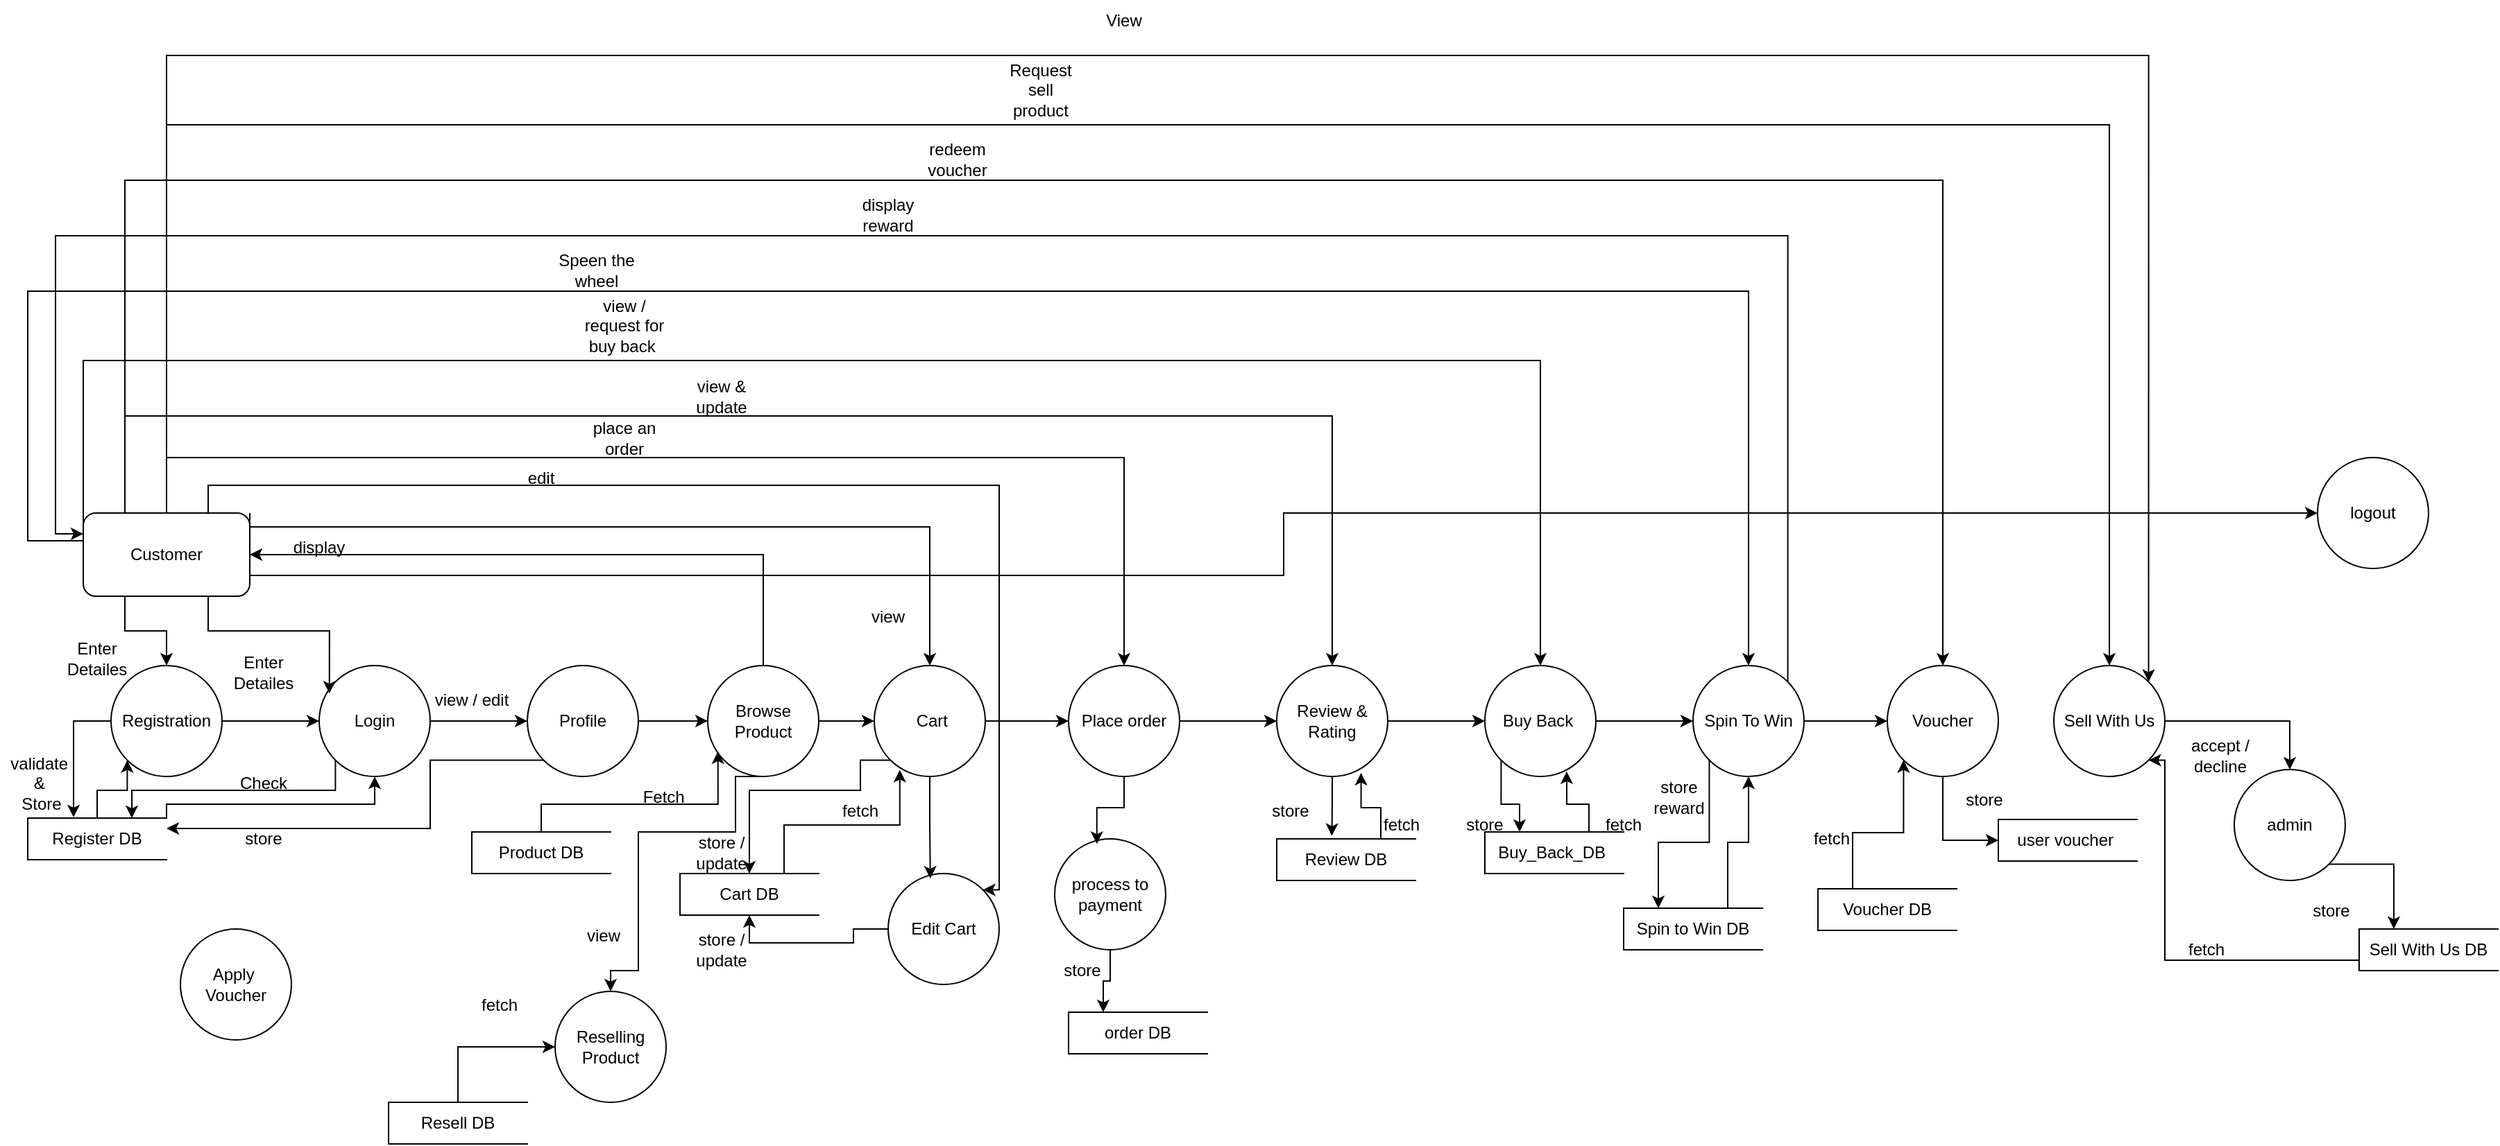 <mxfile version="24.7.8">
  <diagram name="Page-1" id="sAvg90Awm8W2W8Jru8NM">
    <mxGraphModel dx="2040" dy="2092" grid="1" gridSize="10" guides="1" tooltips="1" connect="1" arrows="1" fold="1" page="1" pageScale="1" pageWidth="850" pageHeight="1100" math="0" shadow="0">
      <root>
        <mxCell id="0" />
        <mxCell id="1" parent="0" />
        <mxCell id="3d_8dPGnt0ZdqVJJdb4z-16" style="edgeStyle=orthogonalEdgeStyle;rounded=0;orthogonalLoop=1;jettySize=auto;html=1;exitX=0.25;exitY=1;exitDx=0;exitDy=0;entryX=0.5;entryY=0;entryDx=0;entryDy=0;" edge="1" parent="1" source="3d_8dPGnt0ZdqVJJdb4z-1" target="3d_8dPGnt0ZdqVJJdb4z-2">
          <mxGeometry relative="1" as="geometry" />
        </mxCell>
        <mxCell id="3d_8dPGnt0ZdqVJJdb4z-65" style="edgeStyle=orthogonalEdgeStyle;rounded=0;orthogonalLoop=1;jettySize=auto;html=1;exitX=1;exitY=0;exitDx=0;exitDy=0;entryX=0.5;entryY=0;entryDx=0;entryDy=0;" edge="1" parent="1" source="3d_8dPGnt0ZdqVJJdb4z-1" target="3d_8dPGnt0ZdqVJJdb4z-7">
          <mxGeometry relative="1" as="geometry">
            <Array as="points">
              <mxPoint x="200" y="150" />
              <mxPoint x="690" y="150" />
            </Array>
          </mxGeometry>
        </mxCell>
        <mxCell id="3d_8dPGnt0ZdqVJJdb4z-67" style="edgeStyle=orthogonalEdgeStyle;rounded=0;orthogonalLoop=1;jettySize=auto;html=1;exitX=0.75;exitY=0;exitDx=0;exitDy=0;entryX=1;entryY=0;entryDx=0;entryDy=0;" edge="1" parent="1" source="3d_8dPGnt0ZdqVJJdb4z-1" target="3d_8dPGnt0ZdqVJJdb4z-12">
          <mxGeometry relative="1" as="geometry">
            <Array as="points">
              <mxPoint x="170" y="120" />
              <mxPoint x="740" y="120" />
              <mxPoint x="740" y="412" />
            </Array>
          </mxGeometry>
        </mxCell>
        <mxCell id="3d_8dPGnt0ZdqVJJdb4z-69" style="edgeStyle=orthogonalEdgeStyle;rounded=0;orthogonalLoop=1;jettySize=auto;html=1;exitX=0.5;exitY=0;exitDx=0;exitDy=0;entryX=0.5;entryY=0;entryDx=0;entryDy=0;" edge="1" parent="1" source="3d_8dPGnt0ZdqVJJdb4z-1" target="3d_8dPGnt0ZdqVJJdb4z-9">
          <mxGeometry relative="1" as="geometry">
            <Array as="points">
              <mxPoint x="140" y="100" />
              <mxPoint x="830" y="100" />
            </Array>
          </mxGeometry>
        </mxCell>
        <mxCell id="3d_8dPGnt0ZdqVJJdb4z-71" style="edgeStyle=orthogonalEdgeStyle;rounded=0;orthogonalLoop=1;jettySize=auto;html=1;exitX=0.25;exitY=0;exitDx=0;exitDy=0;entryX=0.5;entryY=0;entryDx=0;entryDy=0;" edge="1" parent="1" source="3d_8dPGnt0ZdqVJJdb4z-1" target="3d_8dPGnt0ZdqVJJdb4z-10">
          <mxGeometry relative="1" as="geometry">
            <Array as="points">
              <mxPoint x="110" y="70" />
              <mxPoint x="980" y="70" />
            </Array>
          </mxGeometry>
        </mxCell>
        <mxCell id="3d_8dPGnt0ZdqVJJdb4z-76" style="edgeStyle=orthogonalEdgeStyle;rounded=0;orthogonalLoop=1;jettySize=auto;html=1;exitX=0;exitY=0;exitDx=0;exitDy=0;entryX=0.5;entryY=0;entryDx=0;entryDy=0;" edge="1" parent="1" source="3d_8dPGnt0ZdqVJJdb4z-1" target="3d_8dPGnt0ZdqVJJdb4z-11">
          <mxGeometry relative="1" as="geometry">
            <Array as="points">
              <mxPoint x="80" y="30" />
              <mxPoint x="1130" y="30" />
            </Array>
          </mxGeometry>
        </mxCell>
        <mxCell id="3d_8dPGnt0ZdqVJJdb4z-80" style="edgeStyle=orthogonalEdgeStyle;rounded=0;orthogonalLoop=1;jettySize=auto;html=1;exitX=0;exitY=0.25;exitDx=0;exitDy=0;entryX=0.5;entryY=0;entryDx=0;entryDy=0;" edge="1" parent="1" target="3d_8dPGnt0ZdqVJJdb4z-15">
          <mxGeometry relative="1" as="geometry">
            <mxPoint x="80" y="130.06" as="sourcePoint" />
            <mxPoint x="1280" y="225.06" as="targetPoint" />
            <Array as="points">
              <mxPoint x="80" y="160" />
              <mxPoint x="40" y="160" />
              <mxPoint x="40" y="-20" />
              <mxPoint x="1280" y="-20" />
            </Array>
          </mxGeometry>
        </mxCell>
        <mxCell id="3d_8dPGnt0ZdqVJJdb4z-92" style="edgeStyle=orthogonalEdgeStyle;rounded=0;orthogonalLoop=1;jettySize=auto;html=1;exitX=0.25;exitY=0;exitDx=0;exitDy=0;entryX=0.5;entryY=0;entryDx=0;entryDy=0;" edge="1" parent="1" source="3d_8dPGnt0ZdqVJJdb4z-1" target="3d_8dPGnt0ZdqVJJdb4z-90">
          <mxGeometry relative="1" as="geometry">
            <Array as="points">
              <mxPoint x="110" y="-100" />
              <mxPoint x="1420" y="-100" />
            </Array>
          </mxGeometry>
        </mxCell>
        <mxCell id="3d_8dPGnt0ZdqVJJdb4z-107" style="edgeStyle=orthogonalEdgeStyle;rounded=0;orthogonalLoop=1;jettySize=auto;html=1;exitX=0.5;exitY=0;exitDx=0;exitDy=0;entryX=0.5;entryY=0;entryDx=0;entryDy=0;" edge="1" parent="1" source="3d_8dPGnt0ZdqVJJdb4z-1" target="3d_8dPGnt0ZdqVJJdb4z-106">
          <mxGeometry relative="1" as="geometry">
            <Array as="points">
              <mxPoint x="140" y="-140" />
              <mxPoint x="1540" y="-140" />
            </Array>
          </mxGeometry>
        </mxCell>
        <mxCell id="3d_8dPGnt0ZdqVJJdb4z-116" style="edgeStyle=orthogonalEdgeStyle;rounded=0;orthogonalLoop=1;jettySize=auto;html=1;exitX=0.5;exitY=0;exitDx=0;exitDy=0;entryX=1;entryY=0;entryDx=0;entryDy=0;" edge="1" parent="1" source="3d_8dPGnt0ZdqVJJdb4z-1" target="3d_8dPGnt0ZdqVJJdb4z-106">
          <mxGeometry relative="1" as="geometry">
            <Array as="points">
              <mxPoint x="140" y="-190" />
              <mxPoint x="1568" y="-190" />
            </Array>
          </mxGeometry>
        </mxCell>
        <mxCell id="3d_8dPGnt0ZdqVJJdb4z-120" style="edgeStyle=orthogonalEdgeStyle;rounded=0;orthogonalLoop=1;jettySize=auto;html=1;exitX=1;exitY=0.75;exitDx=0;exitDy=0;entryX=0;entryY=0.5;entryDx=0;entryDy=0;" edge="1" parent="1" source="3d_8dPGnt0ZdqVJJdb4z-1" target="3d_8dPGnt0ZdqVJJdb4z-4">
          <mxGeometry relative="1" as="geometry" />
        </mxCell>
        <mxCell id="3d_8dPGnt0ZdqVJJdb4z-1" value="Customer" style="rounded=1;whiteSpace=wrap;html=1;" vertex="1" parent="1">
          <mxGeometry x="80" y="140" width="120" height="60" as="geometry" />
        </mxCell>
        <mxCell id="3d_8dPGnt0ZdqVJJdb4z-23" style="edgeStyle=orthogonalEdgeStyle;rounded=0;orthogonalLoop=1;jettySize=auto;html=1;exitX=1;exitY=0.5;exitDx=0;exitDy=0;entryX=0;entryY=0.5;entryDx=0;entryDy=0;" edge="1" parent="1" source="3d_8dPGnt0ZdqVJJdb4z-2" target="3d_8dPGnt0ZdqVJJdb4z-22">
          <mxGeometry relative="1" as="geometry" />
        </mxCell>
        <mxCell id="3d_8dPGnt0ZdqVJJdb4z-2" value="Registration" style="ellipse;whiteSpace=wrap;html=1;aspect=fixed;" vertex="1" parent="1">
          <mxGeometry x="100" y="250" width="80" height="80" as="geometry" />
        </mxCell>
        <mxCell id="3d_8dPGnt0ZdqVJJdb4z-4" value="logout" style="ellipse;whiteSpace=wrap;html=1;aspect=fixed;" vertex="1" parent="1">
          <mxGeometry x="1690" y="100" width="80" height="80" as="geometry" />
        </mxCell>
        <mxCell id="3d_8dPGnt0ZdqVJJdb4z-32" style="edgeStyle=orthogonalEdgeStyle;rounded=0;orthogonalLoop=1;jettySize=auto;html=1;exitX=0;exitY=1;exitDx=0;exitDy=0;entryX=1;entryY=0.25;entryDx=0;entryDy=0;" edge="1" parent="1" source="3d_8dPGnt0ZdqVJJdb4z-5" target="3d_8dPGnt0ZdqVJJdb4z-18">
          <mxGeometry relative="1" as="geometry">
            <Array as="points">
              <mxPoint x="330" y="318" />
              <mxPoint x="330" y="368" />
            </Array>
          </mxGeometry>
        </mxCell>
        <mxCell id="3d_8dPGnt0ZdqVJJdb4z-34" style="edgeStyle=orthogonalEdgeStyle;rounded=0;orthogonalLoop=1;jettySize=auto;html=1;exitX=1;exitY=0.5;exitDx=0;exitDy=0;entryX=0;entryY=0.5;entryDx=0;entryDy=0;" edge="1" parent="1" source="3d_8dPGnt0ZdqVJJdb4z-5" target="3d_8dPGnt0ZdqVJJdb4z-6">
          <mxGeometry relative="1" as="geometry" />
        </mxCell>
        <mxCell id="3d_8dPGnt0ZdqVJJdb4z-5" value="Profile" style="ellipse;whiteSpace=wrap;html=1;aspect=fixed;" vertex="1" parent="1">
          <mxGeometry x="400" y="250" width="80" height="80" as="geometry" />
        </mxCell>
        <mxCell id="3d_8dPGnt0ZdqVJJdb4z-38" style="edgeStyle=orthogonalEdgeStyle;rounded=0;orthogonalLoop=1;jettySize=auto;html=1;exitX=1;exitY=0.5;exitDx=0;exitDy=0;entryX=0;entryY=0.5;entryDx=0;entryDy=0;" edge="1" parent="1" source="3d_8dPGnt0ZdqVJJdb4z-6" target="3d_8dPGnt0ZdqVJJdb4z-7">
          <mxGeometry relative="1" as="geometry" />
        </mxCell>
        <mxCell id="3d_8dPGnt0ZdqVJJdb4z-63" style="edgeStyle=orthogonalEdgeStyle;rounded=0;orthogonalLoop=1;jettySize=auto;html=1;exitX=0.5;exitY=0;exitDx=0;exitDy=0;entryX=1;entryY=0.5;entryDx=0;entryDy=0;" edge="1" parent="1" source="3d_8dPGnt0ZdqVJJdb4z-6" target="3d_8dPGnt0ZdqVJJdb4z-1">
          <mxGeometry relative="1" as="geometry" />
        </mxCell>
        <mxCell id="3d_8dPGnt0ZdqVJJdb4z-101" style="edgeStyle=orthogonalEdgeStyle;rounded=0;orthogonalLoop=1;jettySize=auto;html=1;exitX=0.5;exitY=1;exitDx=0;exitDy=0;entryX=0.5;entryY=0;entryDx=0;entryDy=0;" edge="1" parent="1" source="3d_8dPGnt0ZdqVJJdb4z-6" target="3d_8dPGnt0ZdqVJJdb4z-8">
          <mxGeometry relative="1" as="geometry">
            <Array as="points">
              <mxPoint x="550" y="330" />
              <mxPoint x="550" y="370" />
              <mxPoint x="480" y="370" />
              <mxPoint x="480" y="470" />
              <mxPoint x="460" y="470" />
            </Array>
          </mxGeometry>
        </mxCell>
        <mxCell id="3d_8dPGnt0ZdqVJJdb4z-6" value="Browse&lt;div&gt;Product&lt;/div&gt;" style="ellipse;whiteSpace=wrap;html=1;aspect=fixed;" vertex="1" parent="1">
          <mxGeometry x="530" y="250" width="80" height="80" as="geometry" />
        </mxCell>
        <mxCell id="3d_8dPGnt0ZdqVJJdb4z-43" style="edgeStyle=orthogonalEdgeStyle;rounded=0;orthogonalLoop=1;jettySize=auto;html=1;exitX=0;exitY=1;exitDx=0;exitDy=0;entryX=0.5;entryY=0;entryDx=0;entryDy=0;" edge="1" parent="1" source="3d_8dPGnt0ZdqVJJdb4z-7" target="3d_8dPGnt0ZdqVJJdb4z-39">
          <mxGeometry relative="1" as="geometry">
            <Array as="points">
              <mxPoint x="640" y="318" />
              <mxPoint x="640" y="340" />
              <mxPoint x="560" y="340" />
            </Array>
          </mxGeometry>
        </mxCell>
        <mxCell id="3d_8dPGnt0ZdqVJJdb4z-48" style="edgeStyle=orthogonalEdgeStyle;rounded=0;orthogonalLoop=1;jettySize=auto;html=1;exitX=1;exitY=0.5;exitDx=0;exitDy=0;entryX=0;entryY=0.5;entryDx=0;entryDy=0;" edge="1" parent="1" source="3d_8dPGnt0ZdqVJJdb4z-7" target="3d_8dPGnt0ZdqVJJdb4z-9">
          <mxGeometry relative="1" as="geometry" />
        </mxCell>
        <mxCell id="3d_8dPGnt0ZdqVJJdb4z-7" value="&amp;nbsp;Cart" style="ellipse;whiteSpace=wrap;html=1;aspect=fixed;" vertex="1" parent="1">
          <mxGeometry x="650" y="250" width="80" height="80" as="geometry" />
        </mxCell>
        <mxCell id="3d_8dPGnt0ZdqVJJdb4z-8" value="Reselling&lt;div&gt;Product&lt;/div&gt;" style="ellipse;whiteSpace=wrap;html=1;aspect=fixed;" vertex="1" parent="1">
          <mxGeometry x="420" y="485" width="80" height="80" as="geometry" />
        </mxCell>
        <mxCell id="3d_8dPGnt0ZdqVJJdb4z-55" style="edgeStyle=orthogonalEdgeStyle;rounded=0;orthogonalLoop=1;jettySize=auto;html=1;exitX=1;exitY=0.5;exitDx=0;exitDy=0;entryX=0;entryY=0.5;entryDx=0;entryDy=0;" edge="1" parent="1" source="3d_8dPGnt0ZdqVJJdb4z-9" target="3d_8dPGnt0ZdqVJJdb4z-10">
          <mxGeometry relative="1" as="geometry" />
        </mxCell>
        <mxCell id="3d_8dPGnt0ZdqVJJdb4z-9" value="Place order" style="ellipse;whiteSpace=wrap;html=1;aspect=fixed;" vertex="1" parent="1">
          <mxGeometry x="790" y="250" width="80" height="80" as="geometry" />
        </mxCell>
        <mxCell id="3d_8dPGnt0ZdqVJJdb4z-75" style="edgeStyle=orthogonalEdgeStyle;rounded=0;orthogonalLoop=1;jettySize=auto;html=1;exitX=1;exitY=0.5;exitDx=0;exitDy=0;entryX=0;entryY=0.5;entryDx=0;entryDy=0;" edge="1" parent="1" source="3d_8dPGnt0ZdqVJJdb4z-10" target="3d_8dPGnt0ZdqVJJdb4z-11">
          <mxGeometry relative="1" as="geometry" />
        </mxCell>
        <mxCell id="3d_8dPGnt0ZdqVJJdb4z-10" value="Review &amp;amp; Rating" style="ellipse;whiteSpace=wrap;html=1;aspect=fixed;" vertex="1" parent="1">
          <mxGeometry x="940" y="250" width="80" height="80" as="geometry" />
        </mxCell>
        <mxCell id="3d_8dPGnt0ZdqVJJdb4z-60" style="edgeStyle=orthogonalEdgeStyle;rounded=0;orthogonalLoop=1;jettySize=auto;html=1;exitX=0;exitY=1;exitDx=0;exitDy=0;entryX=0.25;entryY=0;entryDx=0;entryDy=0;" edge="1" parent="1" source="3d_8dPGnt0ZdqVJJdb4z-11" target="3d_8dPGnt0ZdqVJJdb4z-59">
          <mxGeometry relative="1" as="geometry" />
        </mxCell>
        <mxCell id="3d_8dPGnt0ZdqVJJdb4z-79" style="edgeStyle=orthogonalEdgeStyle;rounded=0;orthogonalLoop=1;jettySize=auto;html=1;exitX=1;exitY=0.5;exitDx=0;exitDy=0;entryX=0;entryY=0.5;entryDx=0;entryDy=0;" edge="1" parent="1" source="3d_8dPGnt0ZdqVJJdb4z-11" target="3d_8dPGnt0ZdqVJJdb4z-15">
          <mxGeometry relative="1" as="geometry" />
        </mxCell>
        <mxCell id="3d_8dPGnt0ZdqVJJdb4z-11" value="Buy Back&amp;nbsp;" style="ellipse;whiteSpace=wrap;html=1;aspect=fixed;" vertex="1" parent="1">
          <mxGeometry x="1090" y="250" width="80" height="80" as="geometry" />
        </mxCell>
        <mxCell id="3d_8dPGnt0ZdqVJJdb4z-46" style="edgeStyle=orthogonalEdgeStyle;rounded=0;orthogonalLoop=1;jettySize=auto;html=1;exitX=0;exitY=0.5;exitDx=0;exitDy=0;entryX=0.5;entryY=1;entryDx=0;entryDy=0;" edge="1" parent="1" source="3d_8dPGnt0ZdqVJJdb4z-12" target="3d_8dPGnt0ZdqVJJdb4z-39">
          <mxGeometry relative="1" as="geometry" />
        </mxCell>
        <mxCell id="3d_8dPGnt0ZdqVJJdb4z-12" value="Edit Cart" style="ellipse;whiteSpace=wrap;html=1;aspect=fixed;" vertex="1" parent="1">
          <mxGeometry x="660" y="400" width="80" height="80" as="geometry" />
        </mxCell>
        <mxCell id="3d_8dPGnt0ZdqVJJdb4z-14" value="Apply&amp;nbsp;&lt;div&gt;Voucher&lt;/div&gt;" style="ellipse;whiteSpace=wrap;html=1;aspect=fixed;" vertex="1" parent="1">
          <mxGeometry x="150" y="440" width="80" height="80" as="geometry" />
        </mxCell>
        <mxCell id="3d_8dPGnt0ZdqVJJdb4z-85" style="edgeStyle=orthogonalEdgeStyle;rounded=0;orthogonalLoop=1;jettySize=auto;html=1;exitX=0;exitY=1;exitDx=0;exitDy=0;entryX=0.25;entryY=0;entryDx=0;entryDy=0;" edge="1" parent="1" source="3d_8dPGnt0ZdqVJJdb4z-15" target="3d_8dPGnt0ZdqVJJdb4z-84">
          <mxGeometry relative="1" as="geometry" />
        </mxCell>
        <mxCell id="3d_8dPGnt0ZdqVJJdb4z-88" style="edgeStyle=orthogonalEdgeStyle;rounded=0;orthogonalLoop=1;jettySize=auto;html=1;exitX=1;exitY=0;exitDx=0;exitDy=0;entryX=0;entryY=0.25;entryDx=0;entryDy=0;" edge="1" parent="1" source="3d_8dPGnt0ZdqVJJdb4z-15" target="3d_8dPGnt0ZdqVJJdb4z-1">
          <mxGeometry relative="1" as="geometry">
            <Array as="points">
              <mxPoint x="1308" y="-60" />
              <mxPoint x="60" y="-60" />
              <mxPoint x="60" y="155" />
            </Array>
          </mxGeometry>
        </mxCell>
        <mxCell id="3d_8dPGnt0ZdqVJJdb4z-91" style="edgeStyle=orthogonalEdgeStyle;rounded=0;orthogonalLoop=1;jettySize=auto;html=1;exitX=1;exitY=0.5;exitDx=0;exitDy=0;entryX=0;entryY=0.5;entryDx=0;entryDy=0;" edge="1" parent="1" source="3d_8dPGnt0ZdqVJJdb4z-15" target="3d_8dPGnt0ZdqVJJdb4z-90">
          <mxGeometry relative="1" as="geometry" />
        </mxCell>
        <mxCell id="3d_8dPGnt0ZdqVJJdb4z-15" value="Spin To Win" style="ellipse;whiteSpace=wrap;html=1;aspect=fixed;" vertex="1" parent="1">
          <mxGeometry x="1240" y="250" width="80" height="80" as="geometry" />
        </mxCell>
        <mxCell id="3d_8dPGnt0ZdqVJJdb4z-17" value="Enter Detailes" style="text;html=1;align=center;verticalAlign=middle;whiteSpace=wrap;rounded=0;" vertex="1" parent="1">
          <mxGeometry x="60" y="230" width="60" height="30" as="geometry" />
        </mxCell>
        <mxCell id="3d_8dPGnt0ZdqVJJdb4z-21" style="edgeStyle=orthogonalEdgeStyle;rounded=0;orthogonalLoop=1;jettySize=auto;html=1;exitX=0.5;exitY=0;exitDx=0;exitDy=0;entryX=0;entryY=1;entryDx=0;entryDy=0;" edge="1" parent="1" source="3d_8dPGnt0ZdqVJJdb4z-18" target="3d_8dPGnt0ZdqVJJdb4z-2">
          <mxGeometry relative="1" as="geometry" />
        </mxCell>
        <mxCell id="3d_8dPGnt0ZdqVJJdb4z-28" style="edgeStyle=orthogonalEdgeStyle;rounded=0;orthogonalLoop=1;jettySize=auto;html=1;exitX=1;exitY=0;exitDx=0;exitDy=0;entryX=0.5;entryY=1;entryDx=0;entryDy=0;" edge="1" parent="1" source="3d_8dPGnt0ZdqVJJdb4z-18" target="3d_8dPGnt0ZdqVJJdb4z-22">
          <mxGeometry relative="1" as="geometry">
            <Array as="points">
              <mxPoint x="140" y="350" />
              <mxPoint x="290" y="350" />
            </Array>
          </mxGeometry>
        </mxCell>
        <mxCell id="3d_8dPGnt0ZdqVJJdb4z-18" value="Register DB" style="html=1;dashed=0;whiteSpace=wrap;shape=partialRectangle;right=0;" vertex="1" parent="1">
          <mxGeometry x="40" y="360" width="100" height="30" as="geometry" />
        </mxCell>
        <mxCell id="3d_8dPGnt0ZdqVJJdb4z-19" style="edgeStyle=orthogonalEdgeStyle;rounded=0;orthogonalLoop=1;jettySize=auto;html=1;exitX=0;exitY=0.5;exitDx=0;exitDy=0;entryX=0.33;entryY=-0.019;entryDx=0;entryDy=0;entryPerimeter=0;" edge="1" parent="1" source="3d_8dPGnt0ZdqVJJdb4z-2" target="3d_8dPGnt0ZdqVJJdb4z-18">
          <mxGeometry relative="1" as="geometry" />
        </mxCell>
        <mxCell id="3d_8dPGnt0ZdqVJJdb4z-20" value="validate&amp;nbsp;&lt;div&gt;&amp;amp;&amp;nbsp;&lt;/div&gt;&lt;div&gt;Store&lt;/div&gt;" style="text;html=1;align=center;verticalAlign=middle;whiteSpace=wrap;rounded=0;" vertex="1" parent="1">
          <mxGeometry x="20" y="320" width="60" height="30" as="geometry" />
        </mxCell>
        <mxCell id="3d_8dPGnt0ZdqVJJdb4z-26" style="edgeStyle=orthogonalEdgeStyle;rounded=0;orthogonalLoop=1;jettySize=auto;html=1;exitX=0;exitY=1;exitDx=0;exitDy=0;entryX=0.75;entryY=0;entryDx=0;entryDy=0;" edge="1" parent="1" source="3d_8dPGnt0ZdqVJJdb4z-22" target="3d_8dPGnt0ZdqVJJdb4z-18">
          <mxGeometry relative="1" as="geometry">
            <Array as="points">
              <mxPoint x="262" y="340" />
              <mxPoint x="115" y="340" />
            </Array>
          </mxGeometry>
        </mxCell>
        <mxCell id="3d_8dPGnt0ZdqVJJdb4z-30" style="edgeStyle=orthogonalEdgeStyle;rounded=0;orthogonalLoop=1;jettySize=auto;html=1;exitX=1;exitY=0.5;exitDx=0;exitDy=0;entryX=0;entryY=0.5;entryDx=0;entryDy=0;" edge="1" parent="1" source="3d_8dPGnt0ZdqVJJdb4z-22" target="3d_8dPGnt0ZdqVJJdb4z-5">
          <mxGeometry relative="1" as="geometry" />
        </mxCell>
        <mxCell id="3d_8dPGnt0ZdqVJJdb4z-22" value="Login" style="ellipse;whiteSpace=wrap;html=1;aspect=fixed;" vertex="1" parent="1">
          <mxGeometry x="250" y="250" width="80" height="80" as="geometry" />
        </mxCell>
        <mxCell id="3d_8dPGnt0ZdqVJJdb4z-24" style="edgeStyle=orthogonalEdgeStyle;rounded=0;orthogonalLoop=1;jettySize=auto;html=1;exitX=0.75;exitY=1;exitDx=0;exitDy=0;entryX=0.092;entryY=0.252;entryDx=0;entryDy=0;entryPerimeter=0;" edge="1" parent="1" source="3d_8dPGnt0ZdqVJJdb4z-1" target="3d_8dPGnt0ZdqVJJdb4z-22">
          <mxGeometry relative="1" as="geometry" />
        </mxCell>
        <mxCell id="3d_8dPGnt0ZdqVJJdb4z-25" value="Enter Detailes" style="text;html=1;align=center;verticalAlign=middle;whiteSpace=wrap;rounded=0;" vertex="1" parent="1">
          <mxGeometry x="180" y="240" width="60" height="30" as="geometry" />
        </mxCell>
        <mxCell id="3d_8dPGnt0ZdqVJJdb4z-27" value="Check" style="text;html=1;align=center;verticalAlign=middle;whiteSpace=wrap;rounded=0;" vertex="1" parent="1">
          <mxGeometry x="180" y="320" width="60" height="30" as="geometry" />
        </mxCell>
        <mxCell id="3d_8dPGnt0ZdqVJJdb4z-31" value="view / edit" style="text;html=1;align=center;verticalAlign=middle;whiteSpace=wrap;rounded=0;" vertex="1" parent="1">
          <mxGeometry x="330" y="260" width="60" height="30" as="geometry" />
        </mxCell>
        <mxCell id="3d_8dPGnt0ZdqVJJdb4z-33" value="store" style="text;html=1;align=center;verticalAlign=middle;whiteSpace=wrap;rounded=0;" vertex="1" parent="1">
          <mxGeometry x="180" y="360" width="60" height="30" as="geometry" />
        </mxCell>
        <mxCell id="3d_8dPGnt0ZdqVJJdb4z-35" value="Product DB" style="html=1;dashed=0;whiteSpace=wrap;shape=partialRectangle;right=0;" vertex="1" parent="1">
          <mxGeometry x="360" y="370" width="100" height="30" as="geometry" />
        </mxCell>
        <mxCell id="3d_8dPGnt0ZdqVJJdb4z-36" style="edgeStyle=orthogonalEdgeStyle;rounded=0;orthogonalLoop=1;jettySize=auto;html=1;exitX=0.5;exitY=0;exitDx=0;exitDy=0;entryX=0.092;entryY=0.774;entryDx=0;entryDy=0;entryPerimeter=0;" edge="1" parent="1" source="3d_8dPGnt0ZdqVJJdb4z-35" target="3d_8dPGnt0ZdqVJJdb4z-6">
          <mxGeometry relative="1" as="geometry" />
        </mxCell>
        <mxCell id="3d_8dPGnt0ZdqVJJdb4z-37" value="Fetch&amp;nbsp;" style="text;html=1;align=center;verticalAlign=middle;whiteSpace=wrap;rounded=0;" vertex="1" parent="1">
          <mxGeometry x="470" y="330" width="60" height="30" as="geometry" />
        </mxCell>
        <mxCell id="3d_8dPGnt0ZdqVJJdb4z-39" value="Cart DB" style="html=1;dashed=0;whiteSpace=wrap;shape=partialRectangle;right=0;" vertex="1" parent="1">
          <mxGeometry x="510" y="400" width="100" height="30" as="geometry" />
        </mxCell>
        <mxCell id="3d_8dPGnt0ZdqVJJdb4z-41" style="edgeStyle=orthogonalEdgeStyle;rounded=0;orthogonalLoop=1;jettySize=auto;html=1;exitX=0.75;exitY=0;exitDx=0;exitDy=0;entryX=0.23;entryY=0.94;entryDx=0;entryDy=0;entryPerimeter=0;" edge="1" parent="1" source="3d_8dPGnt0ZdqVJJdb4z-39" target="3d_8dPGnt0ZdqVJJdb4z-7">
          <mxGeometry relative="1" as="geometry" />
        </mxCell>
        <mxCell id="3d_8dPGnt0ZdqVJJdb4z-42" value="fetch" style="text;html=1;align=center;verticalAlign=middle;whiteSpace=wrap;rounded=0;" vertex="1" parent="1">
          <mxGeometry x="610" y="340" width="60" height="30" as="geometry" />
        </mxCell>
        <mxCell id="3d_8dPGnt0ZdqVJJdb4z-44" value="store / update" style="text;html=1;align=center;verticalAlign=middle;whiteSpace=wrap;rounded=0;" vertex="1" parent="1">
          <mxGeometry x="510" y="370" width="60" height="30" as="geometry" />
        </mxCell>
        <mxCell id="3d_8dPGnt0ZdqVJJdb4z-45" style="edgeStyle=orthogonalEdgeStyle;rounded=0;orthogonalLoop=1;jettySize=auto;html=1;exitX=0.5;exitY=1;exitDx=0;exitDy=0;entryX=0.38;entryY=0.044;entryDx=0;entryDy=0;entryPerimeter=0;" edge="1" parent="1" source="3d_8dPGnt0ZdqVJJdb4z-7" target="3d_8dPGnt0ZdqVJJdb4z-12">
          <mxGeometry relative="1" as="geometry" />
        </mxCell>
        <mxCell id="3d_8dPGnt0ZdqVJJdb4z-47" value="store / update" style="text;html=1;align=center;verticalAlign=middle;whiteSpace=wrap;rounded=0;" vertex="1" parent="1">
          <mxGeometry x="510" y="440" width="60" height="30" as="geometry" />
        </mxCell>
        <mxCell id="3d_8dPGnt0ZdqVJJdb4z-53" style="edgeStyle=orthogonalEdgeStyle;rounded=0;orthogonalLoop=1;jettySize=auto;html=1;exitX=0.5;exitY=1;exitDx=0;exitDy=0;entryX=0.25;entryY=0;entryDx=0;entryDy=0;" edge="1" parent="1" source="3d_8dPGnt0ZdqVJJdb4z-49" target="3d_8dPGnt0ZdqVJJdb4z-52">
          <mxGeometry relative="1" as="geometry" />
        </mxCell>
        <mxCell id="3d_8dPGnt0ZdqVJJdb4z-49" value="process to payment" style="ellipse;whiteSpace=wrap;html=1;aspect=fixed;" vertex="1" parent="1">
          <mxGeometry x="780" y="375" width="80" height="80" as="geometry" />
        </mxCell>
        <mxCell id="3d_8dPGnt0ZdqVJJdb4z-50" style="edgeStyle=orthogonalEdgeStyle;rounded=0;orthogonalLoop=1;jettySize=auto;html=1;exitX=0.5;exitY=1;exitDx=0;exitDy=0;entryX=0.38;entryY=0.045;entryDx=0;entryDy=0;entryPerimeter=0;" edge="1" parent="1" source="3d_8dPGnt0ZdqVJJdb4z-9" target="3d_8dPGnt0ZdqVJJdb4z-49">
          <mxGeometry relative="1" as="geometry" />
        </mxCell>
        <mxCell id="3d_8dPGnt0ZdqVJJdb4z-52" value="order DB" style="html=1;dashed=0;whiteSpace=wrap;shape=partialRectangle;right=0;" vertex="1" parent="1">
          <mxGeometry x="790" y="500" width="100" height="30" as="geometry" />
        </mxCell>
        <mxCell id="3d_8dPGnt0ZdqVJJdb4z-54" value="store" style="text;html=1;align=center;verticalAlign=middle;whiteSpace=wrap;rounded=0;" vertex="1" parent="1">
          <mxGeometry x="770" y="455" width="60" height="30" as="geometry" />
        </mxCell>
        <mxCell id="3d_8dPGnt0ZdqVJJdb4z-56" value="Review DB" style="html=1;dashed=0;whiteSpace=wrap;shape=partialRectangle;right=0;" vertex="1" parent="1">
          <mxGeometry x="940" y="375" width="100" height="30" as="geometry" />
        </mxCell>
        <mxCell id="3d_8dPGnt0ZdqVJJdb4z-57" style="edgeStyle=orthogonalEdgeStyle;rounded=0;orthogonalLoop=1;jettySize=auto;html=1;exitX=0.5;exitY=1;exitDx=0;exitDy=0;entryX=0.397;entryY=-0.074;entryDx=0;entryDy=0;entryPerimeter=0;" edge="1" parent="1" source="3d_8dPGnt0ZdqVJJdb4z-10" target="3d_8dPGnt0ZdqVJJdb4z-56">
          <mxGeometry relative="1" as="geometry" />
        </mxCell>
        <mxCell id="3d_8dPGnt0ZdqVJJdb4z-58" value="store" style="text;html=1;align=center;verticalAlign=middle;whiteSpace=wrap;rounded=0;" vertex="1" parent="1">
          <mxGeometry x="920" y="340" width="60" height="30" as="geometry" />
        </mxCell>
        <mxCell id="3d_8dPGnt0ZdqVJJdb4z-59" value="Buy_Back_DB&amp;nbsp;" style="html=1;dashed=0;whiteSpace=wrap;shape=partialRectangle;right=0;" vertex="1" parent="1">
          <mxGeometry x="1090" y="370" width="100" height="30" as="geometry" />
        </mxCell>
        <mxCell id="3d_8dPGnt0ZdqVJJdb4z-61" value="store" style="text;html=1;align=center;verticalAlign=middle;whiteSpace=wrap;rounded=0;" vertex="1" parent="1">
          <mxGeometry x="1060" y="350" width="60" height="30" as="geometry" />
        </mxCell>
        <mxCell id="3d_8dPGnt0ZdqVJJdb4z-62" style="edgeStyle=orthogonalEdgeStyle;rounded=0;orthogonalLoop=1;jettySize=auto;html=1;exitX=0.75;exitY=0;exitDx=0;exitDy=0;entryX=0.737;entryY=0.955;entryDx=0;entryDy=0;entryPerimeter=0;" edge="1" parent="1" source="3d_8dPGnt0ZdqVJJdb4z-59" target="3d_8dPGnt0ZdqVJJdb4z-11">
          <mxGeometry relative="1" as="geometry" />
        </mxCell>
        <mxCell id="3d_8dPGnt0ZdqVJJdb4z-64" value="display" style="text;html=1;align=center;verticalAlign=middle;whiteSpace=wrap;rounded=0;" vertex="1" parent="1">
          <mxGeometry x="220" y="150" width="60" height="30" as="geometry" />
        </mxCell>
        <mxCell id="3d_8dPGnt0ZdqVJJdb4z-66" value="view" style="text;html=1;align=center;verticalAlign=middle;whiteSpace=wrap;rounded=0;" vertex="1" parent="1">
          <mxGeometry x="630" y="200" width="60" height="30" as="geometry" />
        </mxCell>
        <mxCell id="3d_8dPGnt0ZdqVJJdb4z-68" value="edit" style="text;html=1;align=center;verticalAlign=middle;whiteSpace=wrap;rounded=0;" vertex="1" parent="1">
          <mxGeometry x="380" y="100" width="60" height="30" as="geometry" />
        </mxCell>
        <mxCell id="3d_8dPGnt0ZdqVJJdb4z-70" value="place an order" style="text;html=1;align=center;verticalAlign=middle;whiteSpace=wrap;rounded=0;" vertex="1" parent="1">
          <mxGeometry x="440" y="71" width="60" height="30" as="geometry" />
        </mxCell>
        <mxCell id="3d_8dPGnt0ZdqVJJdb4z-72" value="view &amp;amp; update" style="text;html=1;align=center;verticalAlign=middle;whiteSpace=wrap;rounded=0;" vertex="1" parent="1">
          <mxGeometry x="510" y="41" width="60" height="30" as="geometry" />
        </mxCell>
        <mxCell id="3d_8dPGnt0ZdqVJJdb4z-73" style="edgeStyle=orthogonalEdgeStyle;rounded=0;orthogonalLoop=1;jettySize=auto;html=1;exitX=0.75;exitY=0;exitDx=0;exitDy=0;entryX=0.76;entryY=0.967;entryDx=0;entryDy=0;entryPerimeter=0;" edge="1" parent="1" source="3d_8dPGnt0ZdqVJJdb4z-56" target="3d_8dPGnt0ZdqVJJdb4z-10">
          <mxGeometry relative="1" as="geometry" />
        </mxCell>
        <mxCell id="3d_8dPGnt0ZdqVJJdb4z-74" value="fetch" style="text;html=1;align=center;verticalAlign=middle;whiteSpace=wrap;rounded=0;" vertex="1" parent="1">
          <mxGeometry x="1000" y="350" width="60" height="30" as="geometry" />
        </mxCell>
        <mxCell id="3d_8dPGnt0ZdqVJJdb4z-77" value="view / request for buy back&amp;nbsp;" style="text;html=1;align=center;verticalAlign=middle;whiteSpace=wrap;rounded=0;" vertex="1" parent="1">
          <mxGeometry x="440" y="-10" width="60" height="30" as="geometry" />
        </mxCell>
        <mxCell id="3d_8dPGnt0ZdqVJJdb4z-78" value="fetch" style="text;html=1;align=center;verticalAlign=middle;whiteSpace=wrap;rounded=0;" vertex="1" parent="1">
          <mxGeometry x="1160" y="350" width="60" height="30" as="geometry" />
        </mxCell>
        <mxCell id="3d_8dPGnt0ZdqVJJdb4z-81" value="Speen the wheel" style="text;html=1;align=center;verticalAlign=middle;whiteSpace=wrap;rounded=0;" vertex="1" parent="1">
          <mxGeometry x="420" y="-50" width="60" height="30" as="geometry" />
        </mxCell>
        <mxCell id="3d_8dPGnt0ZdqVJJdb4z-87" style="edgeStyle=orthogonalEdgeStyle;rounded=0;orthogonalLoop=1;jettySize=auto;html=1;exitX=0.75;exitY=0;exitDx=0;exitDy=0;entryX=0.5;entryY=1;entryDx=0;entryDy=0;" edge="1" parent="1" source="3d_8dPGnt0ZdqVJJdb4z-84" target="3d_8dPGnt0ZdqVJJdb4z-15">
          <mxGeometry relative="1" as="geometry" />
        </mxCell>
        <mxCell id="3d_8dPGnt0ZdqVJJdb4z-84" value="Spin to Win DB" style="html=1;dashed=0;whiteSpace=wrap;shape=partialRectangle;right=0;" vertex="1" parent="1">
          <mxGeometry x="1190" y="425" width="100" height="30" as="geometry" />
        </mxCell>
        <mxCell id="3d_8dPGnt0ZdqVJJdb4z-86" value="store reward" style="text;html=1;align=center;verticalAlign=middle;whiteSpace=wrap;rounded=0;" vertex="1" parent="1">
          <mxGeometry x="1200" y="330" width="60" height="30" as="geometry" />
        </mxCell>
        <mxCell id="3d_8dPGnt0ZdqVJJdb4z-89" value="display reward" style="text;html=1;align=center;verticalAlign=middle;whiteSpace=wrap;rounded=0;" vertex="1" parent="1">
          <mxGeometry x="630" y="-90" width="60" height="30" as="geometry" />
        </mxCell>
        <mxCell id="3d_8dPGnt0ZdqVJJdb4z-99" style="edgeStyle=orthogonalEdgeStyle;rounded=0;orthogonalLoop=1;jettySize=auto;html=1;exitX=0.5;exitY=1;exitDx=0;exitDy=0;entryX=0;entryY=0.5;entryDx=0;entryDy=0;" edge="1" parent="1" source="3d_8dPGnt0ZdqVJJdb4z-90" target="3d_8dPGnt0ZdqVJJdb4z-98">
          <mxGeometry relative="1" as="geometry" />
        </mxCell>
        <mxCell id="3d_8dPGnt0ZdqVJJdb4z-90" value="Voucher" style="ellipse;whiteSpace=wrap;html=1;aspect=fixed;" vertex="1" parent="1">
          <mxGeometry x="1380" y="250" width="80" height="80" as="geometry" />
        </mxCell>
        <mxCell id="3d_8dPGnt0ZdqVJJdb4z-93" value="redeem voucher" style="text;html=1;align=center;verticalAlign=middle;whiteSpace=wrap;rounded=0;" vertex="1" parent="1">
          <mxGeometry x="680" y="-130" width="60" height="30" as="geometry" />
        </mxCell>
        <mxCell id="3d_8dPGnt0ZdqVJJdb4z-96" style="edgeStyle=orthogonalEdgeStyle;rounded=0;orthogonalLoop=1;jettySize=auto;html=1;exitX=0.25;exitY=0;exitDx=0;exitDy=0;entryX=0;entryY=1;entryDx=0;entryDy=0;" edge="1" parent="1" source="3d_8dPGnt0ZdqVJJdb4z-95" target="3d_8dPGnt0ZdqVJJdb4z-90">
          <mxGeometry relative="1" as="geometry" />
        </mxCell>
        <mxCell id="3d_8dPGnt0ZdqVJJdb4z-95" value="Voucher DB" style="html=1;dashed=0;whiteSpace=wrap;shape=partialRectangle;right=0;" vertex="1" parent="1">
          <mxGeometry x="1330" y="411" width="100" height="30" as="geometry" />
        </mxCell>
        <mxCell id="3d_8dPGnt0ZdqVJJdb4z-97" value="fetch" style="text;html=1;align=center;verticalAlign=middle;whiteSpace=wrap;rounded=0;" vertex="1" parent="1">
          <mxGeometry x="1310" y="360" width="60" height="30" as="geometry" />
        </mxCell>
        <mxCell id="3d_8dPGnt0ZdqVJJdb4z-98" value="user voucher&amp;nbsp;" style="html=1;dashed=0;whiteSpace=wrap;shape=partialRectangle;right=0;" vertex="1" parent="1">
          <mxGeometry x="1460" y="361" width="100" height="30" as="geometry" />
        </mxCell>
        <mxCell id="3d_8dPGnt0ZdqVJJdb4z-100" value="store" style="text;html=1;align=center;verticalAlign=middle;whiteSpace=wrap;rounded=0;" vertex="1" parent="1">
          <mxGeometry x="1420" y="332" width="60" height="30" as="geometry" />
        </mxCell>
        <mxCell id="3d_8dPGnt0ZdqVJJdb4z-102" value="view" style="text;html=1;align=center;verticalAlign=middle;whiteSpace=wrap;rounded=0;" vertex="1" parent="1">
          <mxGeometry x="425" y="430" width="60" height="30" as="geometry" />
        </mxCell>
        <mxCell id="3d_8dPGnt0ZdqVJJdb4z-104" style="edgeStyle=orthogonalEdgeStyle;rounded=0;orthogonalLoop=1;jettySize=auto;html=1;exitX=0.5;exitY=0;exitDx=0;exitDy=0;entryX=0;entryY=0.5;entryDx=0;entryDy=0;" edge="1" parent="1" source="3d_8dPGnt0ZdqVJJdb4z-103" target="3d_8dPGnt0ZdqVJJdb4z-8">
          <mxGeometry relative="1" as="geometry" />
        </mxCell>
        <mxCell id="3d_8dPGnt0ZdqVJJdb4z-103" value="Resell DB" style="html=1;dashed=0;whiteSpace=wrap;shape=partialRectangle;right=0;" vertex="1" parent="1">
          <mxGeometry x="300" y="565" width="100" height="30" as="geometry" />
        </mxCell>
        <mxCell id="3d_8dPGnt0ZdqVJJdb4z-105" value="fetch" style="text;html=1;align=center;verticalAlign=middle;whiteSpace=wrap;rounded=0;" vertex="1" parent="1">
          <mxGeometry x="350" y="480" width="60" height="30" as="geometry" />
        </mxCell>
        <mxCell id="3d_8dPGnt0ZdqVJJdb4z-111" style="edgeStyle=orthogonalEdgeStyle;rounded=0;orthogonalLoop=1;jettySize=auto;html=1;exitX=1;exitY=0.5;exitDx=0;exitDy=0;entryX=0.5;entryY=0;entryDx=0;entryDy=0;" edge="1" parent="1" source="3d_8dPGnt0ZdqVJJdb4z-106" target="3d_8dPGnt0ZdqVJJdb4z-110">
          <mxGeometry relative="1" as="geometry" />
        </mxCell>
        <mxCell id="3d_8dPGnt0ZdqVJJdb4z-106" value="Sell With Us" style="ellipse;whiteSpace=wrap;html=1;aspect=fixed;" vertex="1" parent="1">
          <mxGeometry x="1500" y="250" width="80" height="80" as="geometry" />
        </mxCell>
        <mxCell id="3d_8dPGnt0ZdqVJJdb4z-108" value="Request sell product" style="text;html=1;align=center;verticalAlign=middle;whiteSpace=wrap;rounded=0;" vertex="1" parent="1">
          <mxGeometry x="740" y="-180" width="60" height="30" as="geometry" />
        </mxCell>
        <mxCell id="3d_8dPGnt0ZdqVJJdb4z-118" style="edgeStyle=orthogonalEdgeStyle;rounded=0;orthogonalLoop=1;jettySize=auto;html=1;exitX=0;exitY=0.75;exitDx=0;exitDy=0;entryX=1;entryY=1;entryDx=0;entryDy=0;" edge="1" parent="1" source="3d_8dPGnt0ZdqVJJdb4z-109" target="3d_8dPGnt0ZdqVJJdb4z-106">
          <mxGeometry relative="1" as="geometry">
            <Array as="points">
              <mxPoint x="1580" y="462" />
              <mxPoint x="1580" y="318" />
            </Array>
          </mxGeometry>
        </mxCell>
        <mxCell id="3d_8dPGnt0ZdqVJJdb4z-109" value="Sell With Us DB" style="html=1;dashed=0;whiteSpace=wrap;shape=partialRectangle;right=0;" vertex="1" parent="1">
          <mxGeometry x="1720" y="440" width="100" height="30" as="geometry" />
        </mxCell>
        <mxCell id="3d_8dPGnt0ZdqVJJdb4z-113" style="edgeStyle=orthogonalEdgeStyle;rounded=0;orthogonalLoop=1;jettySize=auto;html=1;exitX=1;exitY=1;exitDx=0;exitDy=0;entryX=0.25;entryY=0;entryDx=0;entryDy=0;" edge="1" parent="1" source="3d_8dPGnt0ZdqVJJdb4z-110" target="3d_8dPGnt0ZdqVJJdb4z-109">
          <mxGeometry relative="1" as="geometry" />
        </mxCell>
        <mxCell id="3d_8dPGnt0ZdqVJJdb4z-110" value="admin" style="ellipse;whiteSpace=wrap;html=1;aspect=fixed;" vertex="1" parent="1">
          <mxGeometry x="1630" y="325" width="80" height="80" as="geometry" />
        </mxCell>
        <mxCell id="3d_8dPGnt0ZdqVJJdb4z-112" value="accept / decline" style="text;html=1;align=center;verticalAlign=middle;whiteSpace=wrap;rounded=0;" vertex="1" parent="1">
          <mxGeometry x="1590" y="300" width="60" height="30" as="geometry" />
        </mxCell>
        <mxCell id="3d_8dPGnt0ZdqVJJdb4z-114" value="store" style="text;html=1;align=center;verticalAlign=middle;whiteSpace=wrap;rounded=0;" vertex="1" parent="1">
          <mxGeometry x="1670" y="412" width="60" height="30" as="geometry" />
        </mxCell>
        <mxCell id="3d_8dPGnt0ZdqVJJdb4z-117" value="View" style="text;html=1;align=center;verticalAlign=middle;whiteSpace=wrap;rounded=0;" vertex="1" parent="1">
          <mxGeometry x="800" y="-230" width="60" height="30" as="geometry" />
        </mxCell>
        <mxCell id="3d_8dPGnt0ZdqVJJdb4z-119" value="fetch" style="text;html=1;align=center;verticalAlign=middle;whiteSpace=wrap;rounded=0;" vertex="1" parent="1">
          <mxGeometry x="1580" y="440" width="60" height="30" as="geometry" />
        </mxCell>
      </root>
    </mxGraphModel>
  </diagram>
</mxfile>
